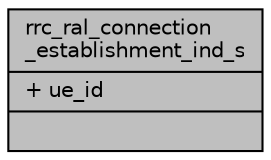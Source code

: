 digraph "rrc_ral_connection_establishment_ind_s"
{
 // LATEX_PDF_SIZE
  edge [fontname="Helvetica",fontsize="10",labelfontname="Helvetica",labelfontsize="10"];
  node [fontname="Helvetica",fontsize="10",shape=record];
  Node1 [label="{rrc_ral_connection\l_establishment_ind_s\n|+ ue_id\l|}",height=0.2,width=0.4,color="black", fillcolor="grey75", style="filled", fontcolor="black",tooltip=" "];
}

